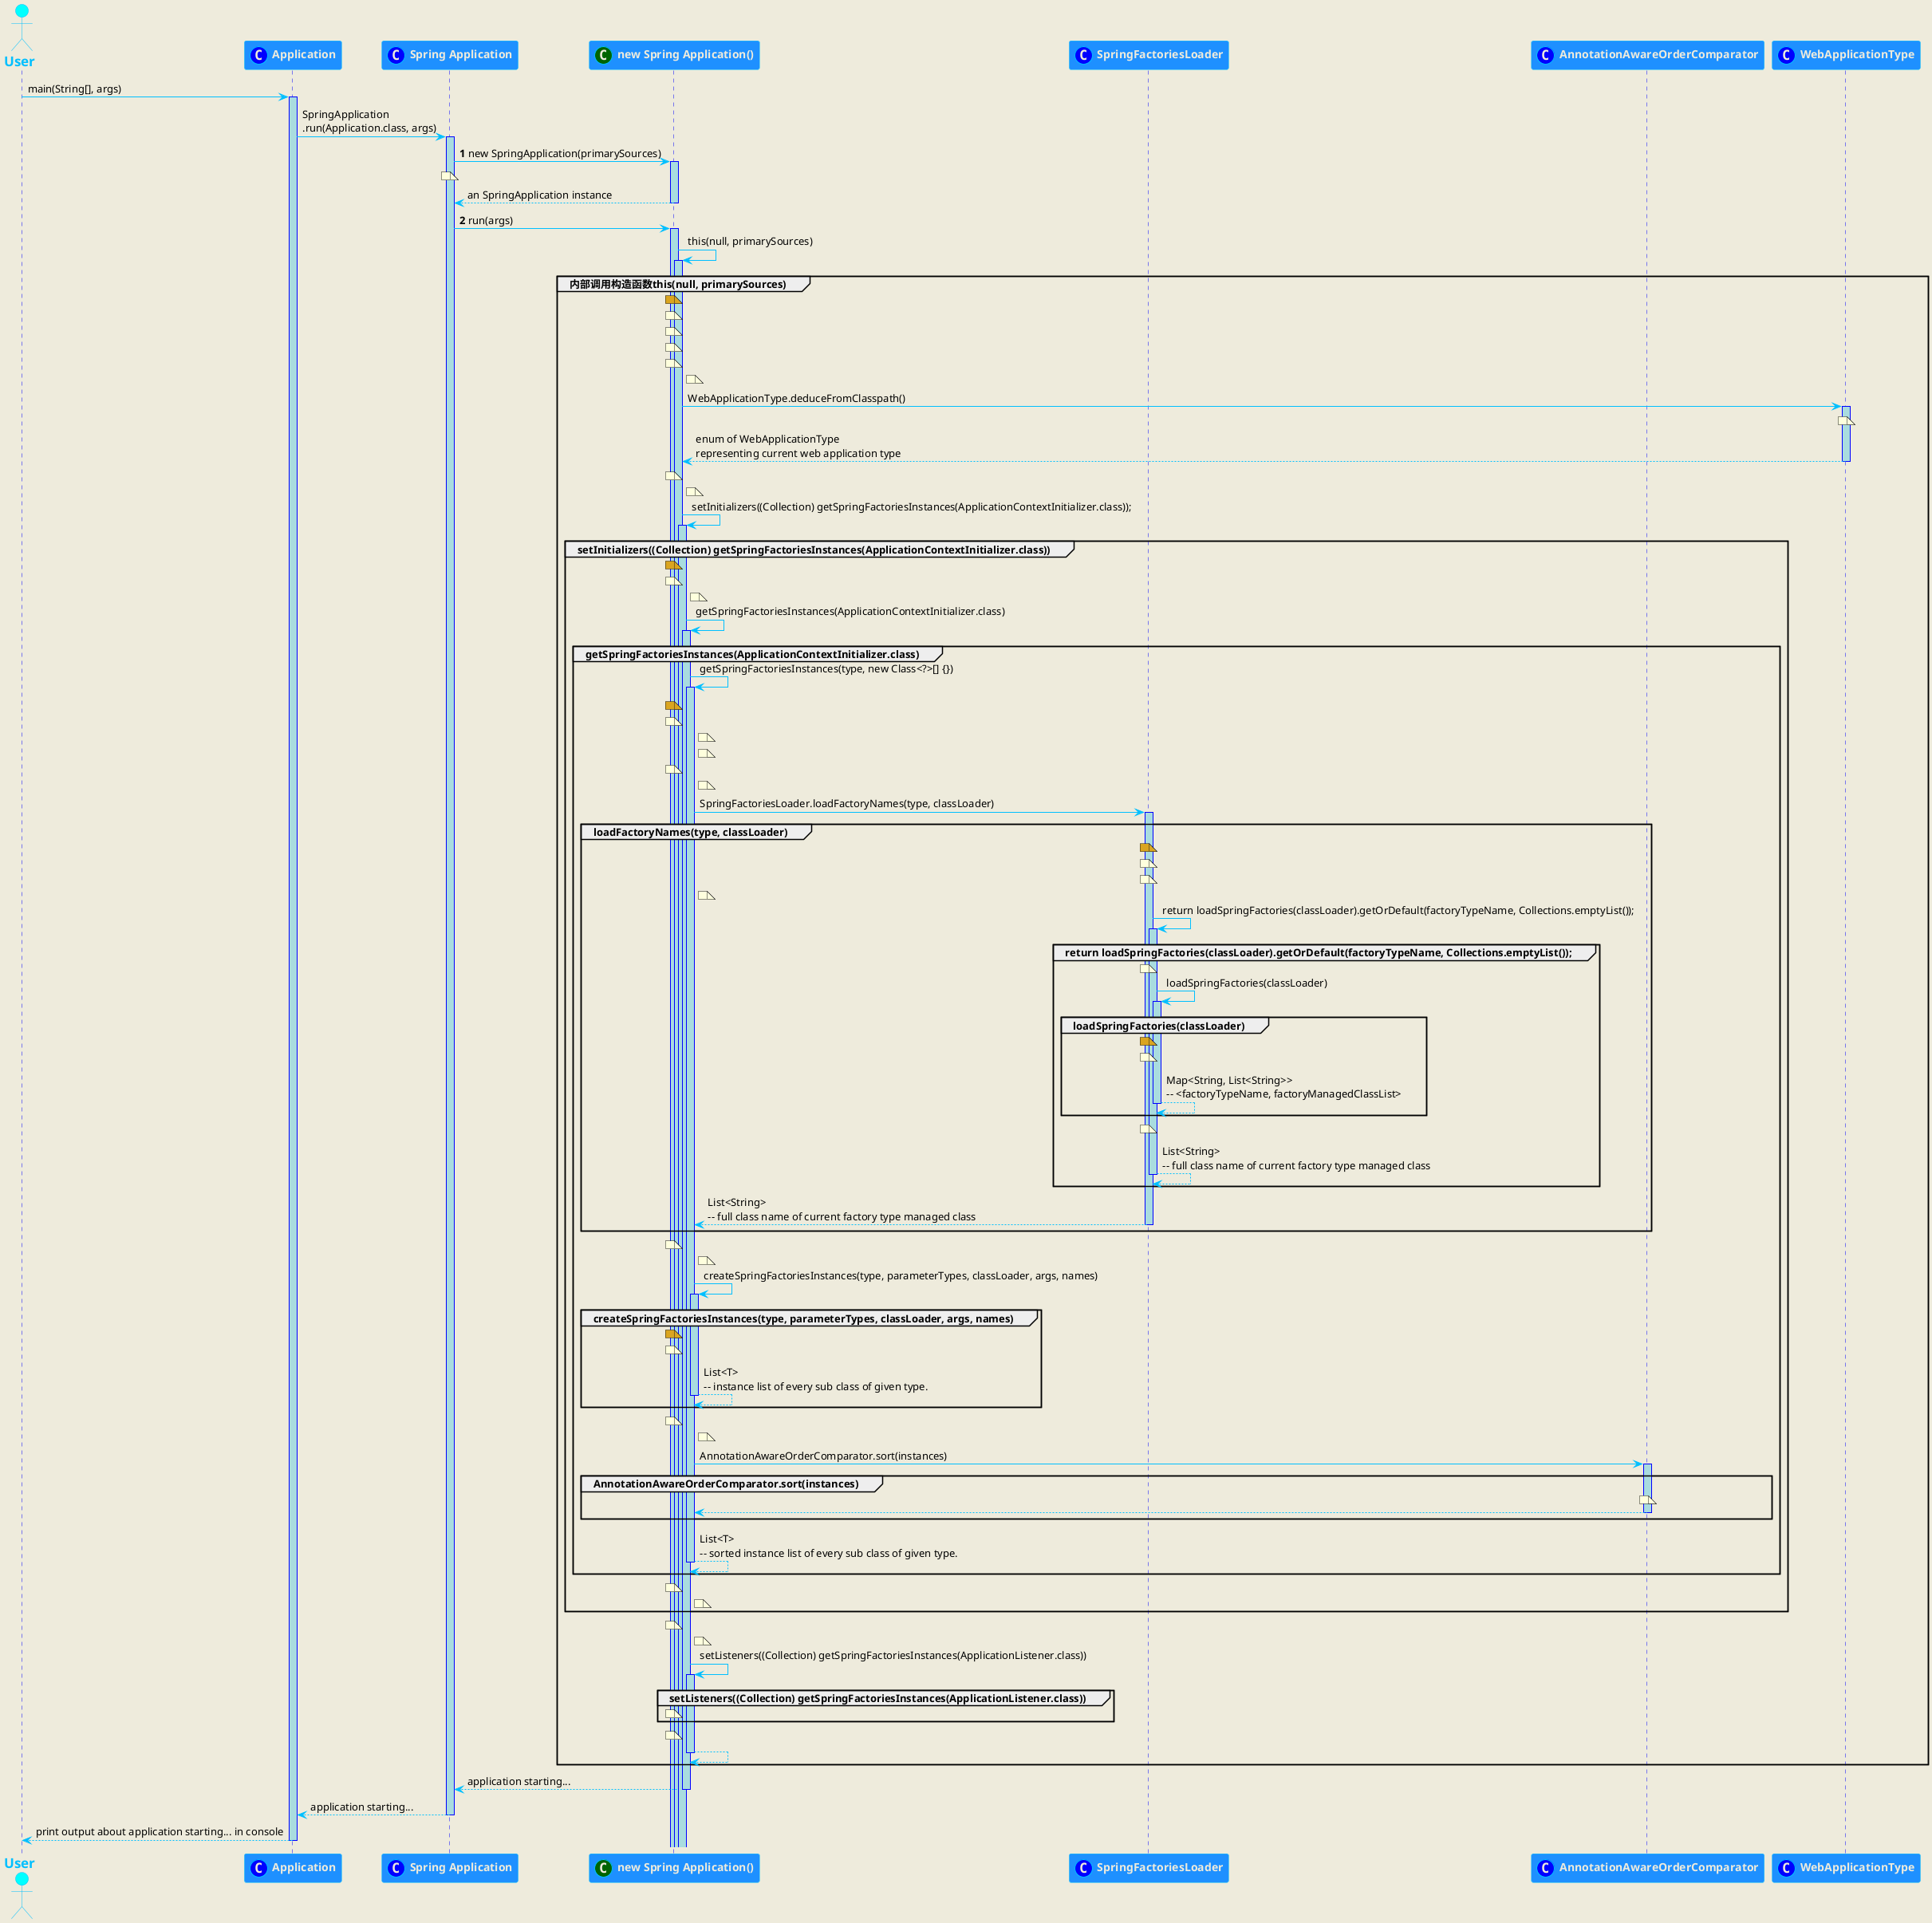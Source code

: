 @startuml
'hide footbox
skinparam backgroundColor #EEEBDC
skinparam handwritten false

skinparam Participant {
    BorderColor DeepSkyBlue
    BackgroundColor DodgerBlue
    FontSize 14
    FontColor #EEEBDC
    FontStyle bold
}

skinparam Actor {
    BorderColor DeepSkyBlue
    BackgroundColor aqua
    FontColor DeepSkyBlue
    FontSize 17
    FontStyle bold
    FontName Aapex
}

skinparam sequence {
    CircledCharacterFontColor blue
    ArrowColor DeepSkyBlue
    ArrowFontName Consolas

    LifeLineBorderColor blue
    LifeLineBackgroundColor #A9DCDF
}

actor User as U
participant "Application" as A << (C, blue) >>
participant "Spring Application" as SA << (C, blue) >>
participant "new Spring Application()" as NSA << (C, darkGreen) >>
participant "WebApplicationType" as WebType << (C, blue) >> order 1000
participant "SpringFactoriesLoader" as SpringFactoriesLoader << (C,blue) >> order 990
participant "AnnotationAwareOrderComparator" as AnnotationAwareOrderComparator << (C,blue) >> order 995


autoactivate on

U -> A: main(String[], args)

A -> SA: SpringApplication\n.run(Application.class, args)

SA -> NSA: **1** new SpringApplication(primarySources)
note over SA

end note

return an SpringApplication instance

SA -> NSA: **2** run(args)

NSA -> NSA: this(null, primarySources)

group 内部调用构造函数this(null, primarySources)
note over NSA #GoldenRod

end note
note over NSA

end note
note over NSA

end note
note over NSA

end note
note over NSA

end note
note right of NSA

end note
NSA -> WebType: WebApplicationType.deduceFromClasspath()
note over WebType

end note
return enum of WebApplicationType\nrepresenting current web application type

note over NSA

end note
note right of NSA

end note
NSA -> NSA: setInitializers((Collection) getSpringFactoriesInstances(ApplicationContextInitializer.class));
group setInitializers((Collection) getSpringFactoriesInstances(ApplicationContextInitializer.class))
note over NSA #GoldenRod

end note
note over NSA

end note
note right of NSA

end note
NSA -> NSA: getSpringFactoriesInstances(ApplicationContextInitializer.class)
group getSpringFactoriesInstances(ApplicationContextInitializer.class)
NSA -> NSA: getSpringFactoriesInstances(type, new Class<?>[] {})
note over NSA  #GoldenRod

end note
note over NSA

end note
note right of NSA

end note
note right of NSA

end note
note over NSA

end note
note right of NSA

end note
NSA -> SpringFactoriesLoader: SpringFactoriesLoader.loadFactoryNames(type, classLoader)
group loadFactoryNames(type, classLoader)
note over SpringFactoriesLoader #GoldenRod

end note
note over SpringFactoriesLoader

end note
note over SpringFactoriesLoader

end note
note right of NSA

end note
SpringFactoriesLoader -> SpringFactoriesLoader: return loadSpringFactories(classLoader).getOrDefault(factoryTypeName, Collections.emptyList());
group return loadSpringFactories(classLoader).getOrDefault(factoryTypeName, Collections.emptyList());
note over SpringFactoriesLoader

end note
SpringFactoriesLoader -> SpringFactoriesLoader: loadSpringFactories(classLoader)
group loadSpringFactories(classLoader)
note over SpringFactoriesLoader #GoldenRod

end note
note over SpringFactoriesLoader

end note
return Map<String, List<String>>\n-- <factoryTypeName, factoryManagedClassList>
end
note over SpringFactoriesLoader

end note
return List<String>\n-- full class name of current factory type managed class
end
return List<String>\n-- full class name of current factory type managed class
end
note over NSA

end note
note right of NSA

end note
NSA -> NSA: createSpringFactoriesInstances(type, parameterTypes, classLoader, args, names)
group createSpringFactoriesInstances(type, parameterTypes, classLoader, args, names)
note over NSA #GoldenRod

end note

note over NSA

end note
return List<T>\n-- instance list of every sub class of given type.
end
note over NSA

end note
note right of NSA

end note
NSA -> AnnotationAwareOrderComparator: AnnotationAwareOrderComparator.sort(instances)
group AnnotationAwareOrderComparator.sort(instances)
note over AnnotationAwareOrderComparator

end note
return
end
return List<T>\n-- sorted instance list of every sub class of given type.
end
note over NSA

end note
note right of NSA

end note
end
note over NSA

end note
note right of NSA

end note
NSA -> NSA: setListeners((Collection) getSpringFactoriesInstances(ApplicationListener.class))
group setListeners((Collection) getSpringFactoriesInstances(ApplicationListener.class))
note over NSA

end note
end
note over NSA

end note
return
end
NSA --> SA: application starting...
SA --> A: application starting...
A --> U: print output about application starting... in console
@enduml